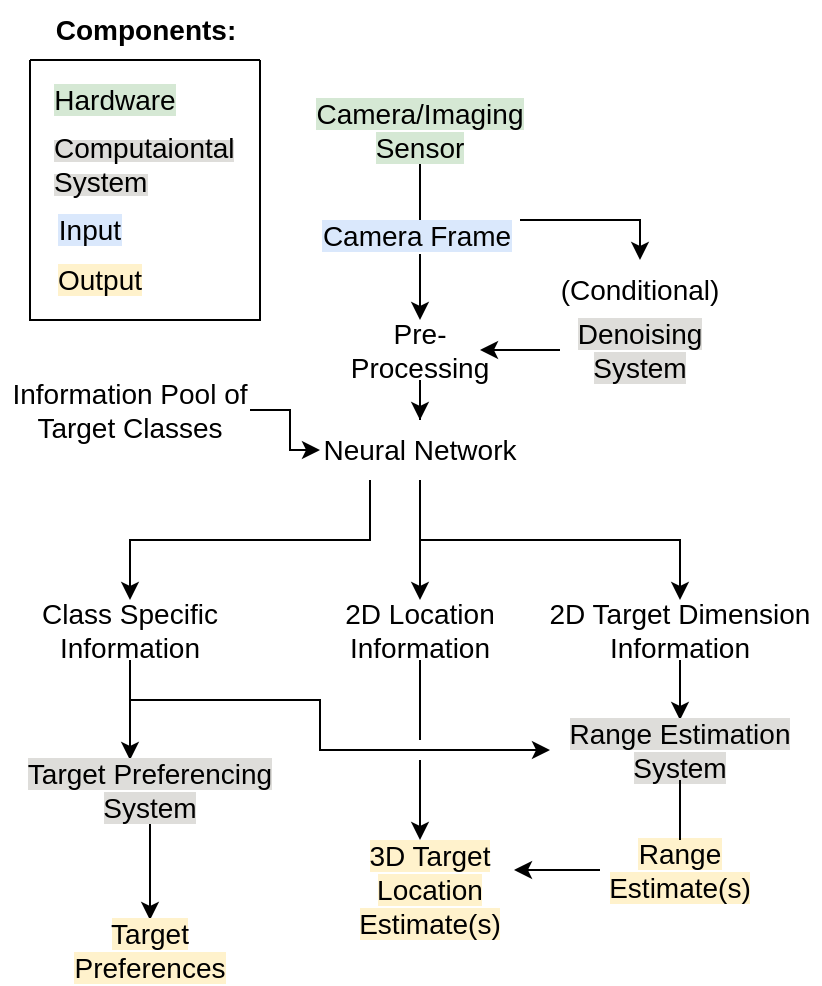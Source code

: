 <mxfile version="24.7.12">
  <diagram name="Page-1" id="bC6D1DjXQRd-MMzzOgFI">
    <mxGraphModel dx="1368" dy="790" grid="1" gridSize="10" guides="1" tooltips="1" connect="1" arrows="1" fold="1" page="1" pageScale="1" pageWidth="850" pageHeight="1100" math="0" shadow="0">
      <root>
        <mxCell id="0" />
        <mxCell id="1" parent="0" />
        <mxCell id="70s7Ck-FU3Y-pLnGWHpa-19" value="" style="edgeStyle=orthogonalEdgeStyle;rounded=0;orthogonalLoop=1;jettySize=auto;html=1;" parent="1" source="70s7Ck-FU3Y-pLnGWHpa-1" target="70s7Ck-FU3Y-pLnGWHpa-5" edge="1">
          <mxGeometry relative="1" as="geometry" />
        </mxCell>
        <mxCell id="70s7Ck-FU3Y-pLnGWHpa-20" value="&lt;font style=&quot;font-size: 14px; background-color: rgb(218, 232, 252);&quot;&gt;Camera Frame&lt;/font&gt;" style="edgeLabel;html=1;align=center;verticalAlign=middle;resizable=0;points=[];" parent="70s7Ck-FU3Y-pLnGWHpa-19" vertex="1" connectable="0">
          <mxGeometry x="-0.067" y="-2" relative="1" as="geometry">
            <mxPoint as="offset" />
          </mxGeometry>
        </mxCell>
        <mxCell id="70s7Ck-FU3Y-pLnGWHpa-1" value="&lt;font style=&quot;font-size: 14px; background-color: rgb(213, 232, 212);&quot;&gt;Camera/Imaging Sensor&lt;/font&gt;" style="text;html=1;align=center;verticalAlign=middle;whiteSpace=wrap;rounded=0;" parent="1" vertex="1">
          <mxGeometry x="345" y="260" width="110" height="30" as="geometry" />
        </mxCell>
        <mxCell id="70s7Ck-FU3Y-pLnGWHpa-3" value="&lt;font style=&quot;font-size: 14px; background-color: rgb(222, 221, 218);&quot;&gt;Denoising System&lt;/font&gt;" style="text;html=1;align=center;verticalAlign=middle;whiteSpace=wrap;rounded=0;" parent="1" vertex="1">
          <mxGeometry x="480" y="370" width="60" height="30" as="geometry" />
        </mxCell>
        <mxCell id="70s7Ck-FU3Y-pLnGWHpa-4" value="&lt;font style=&quot;font-size: 14px;&quot;&gt;(Conditional)&lt;/font&gt;" style="text;html=1;align=center;verticalAlign=middle;whiteSpace=wrap;rounded=0;" parent="1" vertex="1">
          <mxGeometry x="480" y="340" width="60" height="30" as="geometry" />
        </mxCell>
        <mxCell id="70s7Ck-FU3Y-pLnGWHpa-24" value="" style="edgeStyle=orthogonalEdgeStyle;rounded=0;orthogonalLoop=1;jettySize=auto;html=1;" parent="1" source="70s7Ck-FU3Y-pLnGWHpa-5" target="70s7Ck-FU3Y-pLnGWHpa-9" edge="1">
          <mxGeometry relative="1" as="geometry" />
        </mxCell>
        <mxCell id="70s7Ck-FU3Y-pLnGWHpa-5" value="&lt;font style=&quot;font-size: 14px;&quot;&gt;Pre-Processing&lt;/font&gt;" style="text;html=1;align=center;verticalAlign=middle;whiteSpace=wrap;rounded=0;" parent="1" vertex="1">
          <mxGeometry x="370" y="370" width="60" height="30" as="geometry" />
        </mxCell>
        <mxCell id="70s7Ck-FU3Y-pLnGWHpa-25" style="edgeStyle=orthogonalEdgeStyle;rounded=0;orthogonalLoop=1;jettySize=auto;html=1;entryX=0;entryY=0.5;entryDx=0;entryDy=0;" parent="1" source="70s7Ck-FU3Y-pLnGWHpa-8" target="70s7Ck-FU3Y-pLnGWHpa-9" edge="1">
          <mxGeometry relative="1" as="geometry" />
        </mxCell>
        <mxCell id="70s7Ck-FU3Y-pLnGWHpa-8" value="&lt;font style=&quot;font-size: 14px;&quot;&gt;&lt;font style=&quot;font-size: 14px;&quot;&gt;Information Pool of &lt;/font&gt;&lt;/font&gt;&lt;font style=&quot;font-size: 14px;&quot;&gt;Target&lt;font style=&quot;font-size: 14px;&quot;&gt; Classes &lt;/font&gt;&lt;/font&gt;" style="text;html=1;align=center;verticalAlign=middle;whiteSpace=wrap;rounded=0;" parent="1" vertex="1">
          <mxGeometry x="195" y="400" width="120" height="30" as="geometry" />
        </mxCell>
        <mxCell id="70s7Ck-FU3Y-pLnGWHpa-30" style="edgeStyle=orthogonalEdgeStyle;rounded=0;orthogonalLoop=1;jettySize=auto;html=1;exitX=0.25;exitY=1;exitDx=0;exitDy=0;entryX=0.5;entryY=0;entryDx=0;entryDy=0;" parent="1" source="70s7Ck-FU3Y-pLnGWHpa-9" target="70s7Ck-FU3Y-pLnGWHpa-10" edge="1">
          <mxGeometry relative="1" as="geometry" />
        </mxCell>
        <mxCell id="70s7Ck-FU3Y-pLnGWHpa-33" style="edgeStyle=orthogonalEdgeStyle;rounded=0;orthogonalLoop=1;jettySize=auto;html=1;entryX=0.5;entryY=0;entryDx=0;entryDy=0;" parent="1" source="70s7Ck-FU3Y-pLnGWHpa-9" target="70s7Ck-FU3Y-pLnGWHpa-11" edge="1">
          <mxGeometry relative="1" as="geometry" />
        </mxCell>
        <mxCell id="70s7Ck-FU3Y-pLnGWHpa-9" value="&lt;font style=&quot;font-size: 14px;&quot;&gt;Neural Network&lt;br&gt;&lt;/font&gt;" style="text;html=1;align=center;verticalAlign=middle;whiteSpace=wrap;rounded=0;" parent="1" vertex="1">
          <mxGeometry x="350" y="420" width="100" height="30" as="geometry" />
        </mxCell>
        <mxCell id="70s7Ck-FU3Y-pLnGWHpa-41" value="" style="edgeStyle=orthogonalEdgeStyle;rounded=0;orthogonalLoop=1;jettySize=auto;html=1;" parent="1" source="70s7Ck-FU3Y-pLnGWHpa-10" target="70s7Ck-FU3Y-pLnGWHpa-13" edge="1">
          <mxGeometry relative="1" as="geometry">
            <Array as="points">
              <mxPoint x="260" y="590" />
              <mxPoint x="260" y="590" />
            </Array>
          </mxGeometry>
        </mxCell>
        <mxCell id="70s7Ck-FU3Y-pLnGWHpa-10" value="&lt;font style=&quot;font-size: 14px;&quot;&gt;Class Specific Information&lt;/font&gt;" style="text;html=1;align=center;verticalAlign=middle;whiteSpace=wrap;rounded=0;" parent="1" vertex="1">
          <mxGeometry x="210" y="510" width="90" height="30" as="geometry" />
        </mxCell>
        <mxCell id="70s7Ck-FU3Y-pLnGWHpa-11" value="&lt;font style=&quot;font-size: 14px;&quot;&gt;2D Location Information&lt;br&gt;&lt;/font&gt;" style="text;html=1;align=center;verticalAlign=middle;whiteSpace=wrap;rounded=0;" parent="1" vertex="1">
          <mxGeometry x="355" y="510" width="90" height="30" as="geometry" />
        </mxCell>
        <mxCell id="70s7Ck-FU3Y-pLnGWHpa-38" value="" style="edgeStyle=orthogonalEdgeStyle;rounded=0;orthogonalLoop=1;jettySize=auto;html=1;entryX=0.5;entryY=0;entryDx=0;entryDy=0;" parent="1" source="70s7Ck-FU3Y-pLnGWHpa-12" target="70s7Ck-FU3Y-pLnGWHpa-15" edge="1">
          <mxGeometry relative="1" as="geometry">
            <mxPoint x="530" y="560" as="targetPoint" />
          </mxGeometry>
        </mxCell>
        <mxCell id="70s7Ck-FU3Y-pLnGWHpa-12" value="&lt;font style=&quot;font-size: 14px;&quot;&gt;2D Target Dimension Information&lt;/font&gt;" style="text;html=1;align=center;verticalAlign=middle;whiteSpace=wrap;rounded=0;" parent="1" vertex="1">
          <mxGeometry x="460" y="510" width="140" height="30" as="geometry" />
        </mxCell>
        <mxCell id="70s7Ck-FU3Y-pLnGWHpa-45" value="" style="edgeStyle=orthogonalEdgeStyle;rounded=0;orthogonalLoop=1;jettySize=auto;html=1;" parent="1" source="70s7Ck-FU3Y-pLnGWHpa-13" target="70s7Ck-FU3Y-pLnGWHpa-17" edge="1">
          <mxGeometry relative="1" as="geometry" />
        </mxCell>
        <mxCell id="70s7Ck-FU3Y-pLnGWHpa-13" value="&lt;div style=&quot;font-size: 14px;&quot;&gt;&lt;font style=&quot;font-size: 14px; background-color: rgb(222, 221, 218);&quot;&gt;Target Preferencing&lt;/font&gt;&lt;/div&gt;&lt;div style=&quot;font-size: 14px;&quot;&gt;&lt;font style=&quot;font-size: 14px; background-color: rgb(222, 221, 218);&quot;&gt;&lt;font style=&quot;font-size: 14px;&quot;&gt;System&lt;/font&gt;&lt;br&gt;&lt;/font&gt;&lt;/div&gt;" style="text;html=1;align=center;verticalAlign=middle;whiteSpace=wrap;rounded=0;" parent="1" vertex="1">
          <mxGeometry x="190" y="590" width="150" height="30" as="geometry" />
        </mxCell>
        <mxCell id="70s7Ck-FU3Y-pLnGWHpa-14" value="&lt;font style=&quot;font-size: 14px; background-color: rgb(255, 242, 204);&quot;&gt;3D Target Location Estimate(s)&lt;br&gt;&lt;/font&gt;" style="text;html=1;align=center;verticalAlign=middle;whiteSpace=wrap;rounded=0;" parent="1" vertex="1">
          <mxGeometry x="355" y="640" width="100" height="30" as="geometry" />
        </mxCell>
        <mxCell id="70s7Ck-FU3Y-pLnGWHpa-15" value="&lt;font style=&quot;font-size: 14px; background-color: rgb(222, 221, 218);&quot;&gt;Range Estimation System&lt;/font&gt;" style="text;html=1;align=center;verticalAlign=middle;whiteSpace=wrap;rounded=0;" parent="1" vertex="1">
          <mxGeometry x="465" y="570" width="130" height="30" as="geometry" />
        </mxCell>
        <mxCell id="70s7Ck-FU3Y-pLnGWHpa-16" value="&lt;font style=&quot;font-size: 14px; background-color: rgb(255, 242, 204);&quot;&gt;Range Estimate(s)&lt;br&gt;&lt;/font&gt;" style="text;html=1;align=center;verticalAlign=middle;whiteSpace=wrap;rounded=0;" parent="1" vertex="1">
          <mxGeometry x="490" y="630" width="80" height="30" as="geometry" />
        </mxCell>
        <mxCell id="70s7Ck-FU3Y-pLnGWHpa-17" value="&lt;font style=&quot;font-size: 14px; background-color: rgb(255, 242, 204);&quot;&gt;Target Preferences&lt;br&gt;&lt;/font&gt;" style="text;html=1;align=center;verticalAlign=middle;whiteSpace=wrap;rounded=0;" parent="1" vertex="1">
          <mxGeometry x="235" y="670" width="60" height="30" as="geometry" />
        </mxCell>
        <mxCell id="70s7Ck-FU3Y-pLnGWHpa-26" value="" style="endArrow=classic;html=1;rounded=0;entryX=0.5;entryY=0;entryDx=0;entryDy=0;" parent="1" target="70s7Ck-FU3Y-pLnGWHpa-4" edge="1">
          <mxGeometry width="50" height="50" relative="1" as="geometry">
            <mxPoint x="450" y="320" as="sourcePoint" />
            <mxPoint x="490" y="340" as="targetPoint" />
            <Array as="points">
              <mxPoint x="510" y="320" />
            </Array>
          </mxGeometry>
        </mxCell>
        <mxCell id="70s7Ck-FU3Y-pLnGWHpa-28" value="" style="endArrow=classic;html=1;rounded=0;entryX=1;entryY=0.5;entryDx=0;entryDy=0;" parent="1" target="70s7Ck-FU3Y-pLnGWHpa-5" edge="1">
          <mxGeometry width="50" height="50" relative="1" as="geometry">
            <mxPoint x="470" y="385" as="sourcePoint" />
            <mxPoint x="570" y="430" as="targetPoint" />
          </mxGeometry>
        </mxCell>
        <mxCell id="70s7Ck-FU3Y-pLnGWHpa-34" value="" style="endArrow=classic;html=1;rounded=0;entryX=0.5;entryY=0;entryDx=0;entryDy=0;" parent="1" target="70s7Ck-FU3Y-pLnGWHpa-12" edge="1">
          <mxGeometry width="50" height="50" relative="1" as="geometry">
            <mxPoint x="400" y="480" as="sourcePoint" />
            <mxPoint x="480" y="450" as="targetPoint" />
            <Array as="points">
              <mxPoint x="530" y="480" />
            </Array>
          </mxGeometry>
        </mxCell>
        <mxCell id="70s7Ck-FU3Y-pLnGWHpa-43" value="" style="endArrow=classic;html=1;rounded=0;entryX=0;entryY=0.5;entryDx=0;entryDy=0;" parent="1" target="70s7Ck-FU3Y-pLnGWHpa-15" edge="1">
          <mxGeometry width="50" height="50" relative="1" as="geometry">
            <mxPoint x="255" y="560" as="sourcePoint" />
            <mxPoint x="460" y="560" as="targetPoint" />
            <Array as="points">
              <mxPoint x="320" y="560" />
              <mxPoint x="350" y="560" />
              <mxPoint x="350" y="585" />
            </Array>
          </mxGeometry>
        </mxCell>
        <mxCell id="70s7Ck-FU3Y-pLnGWHpa-50" value="" style="endArrow=none;html=1;rounded=0;entryX=0.5;entryY=1;entryDx=0;entryDy=0;" parent="1" target="70s7Ck-FU3Y-pLnGWHpa-11" edge="1">
          <mxGeometry width="50" height="50" relative="1" as="geometry">
            <mxPoint x="400" y="580" as="sourcePoint" />
            <mxPoint x="380" y="570" as="targetPoint" />
          </mxGeometry>
        </mxCell>
        <mxCell id="70s7Ck-FU3Y-pLnGWHpa-51" value="" style="endArrow=classic;html=1;rounded=0;" parent="1" edge="1">
          <mxGeometry width="50" height="50" relative="1" as="geometry">
            <mxPoint x="400" y="590" as="sourcePoint" />
            <mxPoint x="400" y="630" as="targetPoint" />
          </mxGeometry>
        </mxCell>
        <mxCell id="70s7Ck-FU3Y-pLnGWHpa-52" value="" style="endArrow=none;html=1;rounded=0;entryX=0.5;entryY=1;entryDx=0;entryDy=0;exitX=0.5;exitY=0;exitDx=0;exitDy=0;" parent="1" source="70s7Ck-FU3Y-pLnGWHpa-16" target="70s7Ck-FU3Y-pLnGWHpa-15" edge="1">
          <mxGeometry width="50" height="50" relative="1" as="geometry">
            <mxPoint x="490" y="780" as="sourcePoint" />
            <mxPoint x="540" y="730" as="targetPoint" />
          </mxGeometry>
        </mxCell>
        <mxCell id="70s7Ck-FU3Y-pLnGWHpa-56" value="" style="endArrow=classic;html=1;rounded=0;exitX=0;exitY=0.5;exitDx=0;exitDy=0;" parent="1" source="70s7Ck-FU3Y-pLnGWHpa-16" edge="1">
          <mxGeometry width="50" height="50" relative="1" as="geometry">
            <mxPoint x="440" y="760" as="sourcePoint" />
            <mxPoint x="447" y="645" as="targetPoint" />
          </mxGeometry>
        </mxCell>
        <mxCell id="70s7Ck-FU3Y-pLnGWHpa-62" value="" style="swimlane;startSize=0;" parent="1" vertex="1">
          <mxGeometry x="205" y="240" width="115" height="130" as="geometry" />
        </mxCell>
        <mxCell id="70s7Ck-FU3Y-pLnGWHpa-65" value="&lt;div&gt;&lt;br&gt;&lt;/div&gt;&lt;div align=&quot;left&quot;&gt;&lt;font style=&quot;background-color: rgb(222, 221, 218);&quot; size=&quot;1&quot;&gt;&lt;span style=&quot;font-size: 14px;&quot;&gt;Computaiontal System&lt;/span&gt;&lt;/font&gt;&lt;/div&gt;" style="text;html=1;align=left;verticalAlign=middle;whiteSpace=wrap;rounded=0;" parent="70s7Ck-FU3Y-pLnGWHpa-62" vertex="1">
          <mxGeometry x="10" y="30" width="120" height="30" as="geometry" />
        </mxCell>
        <mxCell id="Y0lwrgIFTIg--6JIl3qf-3" value="&lt;font style=&quot;font-size: 14px; background-color: rgb(213, 232, 212);&quot;&gt;Hardware&lt;/font&gt;" style="edgeLabel;html=1;align=center;verticalAlign=middle;resizable=0;points=[];" parent="70s7Ck-FU3Y-pLnGWHpa-62" vertex="1" connectable="0">
          <mxGeometry x="35" as="geometry">
            <mxPoint x="7" y="20" as="offset" />
          </mxGeometry>
        </mxCell>
        <mxCell id="70s7Ck-FU3Y-pLnGWHpa-59" value="&lt;font style=&quot;font-size: 14px; background-color: rgb(218, 232, 252);&quot;&gt;Input&lt;/font&gt;" style="text;html=1;align=center;verticalAlign=middle;whiteSpace=wrap;rounded=0;" parent="70s7Ck-FU3Y-pLnGWHpa-62" vertex="1">
          <mxGeometry y="70" width="60" height="30" as="geometry" />
        </mxCell>
        <mxCell id="70s7Ck-FU3Y-pLnGWHpa-60" value="&lt;font style=&quot;font-size: 14px; background-color: rgb(255, 242, 204);&quot;&gt;Output&lt;/font&gt;" style="text;html=1;align=center;verticalAlign=middle;whiteSpace=wrap;rounded=0;" parent="70s7Ck-FU3Y-pLnGWHpa-62" vertex="1">
          <mxGeometry x="10" y="100" width="50" height="20" as="geometry" />
        </mxCell>
        <mxCell id="Y0lwrgIFTIg--6JIl3qf-6" value="&lt;b&gt;&lt;font style=&quot;font-size: 14px;&quot;&gt;Components:&lt;/font&gt;&lt;/b&gt;" style="text;html=1;align=center;verticalAlign=middle;whiteSpace=wrap;rounded=0;" parent="1" vertex="1">
          <mxGeometry x="232.5" y="210" width="60" height="30" as="geometry" />
        </mxCell>
      </root>
    </mxGraphModel>
  </diagram>
</mxfile>
